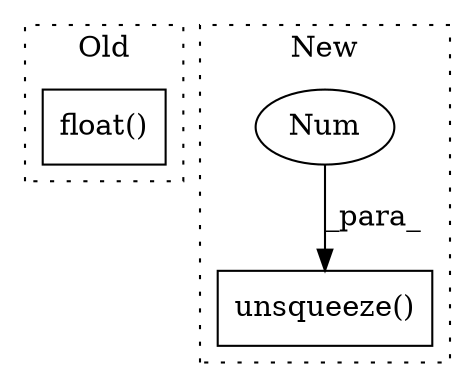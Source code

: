 digraph G {
subgraph cluster0 {
1 [label="float()" a="75" s="8051" l="16" shape="box"];
label = "Old";
style="dotted";
}
subgraph cluster1 {
2 [label="unsqueeze()" a="75" s="8211,8231" l="19,1" shape="box"];
3 [label="Num" a="76" s="8230" l="1" shape="ellipse"];
label = "New";
style="dotted";
}
3 -> 2 [label="_para_"];
}